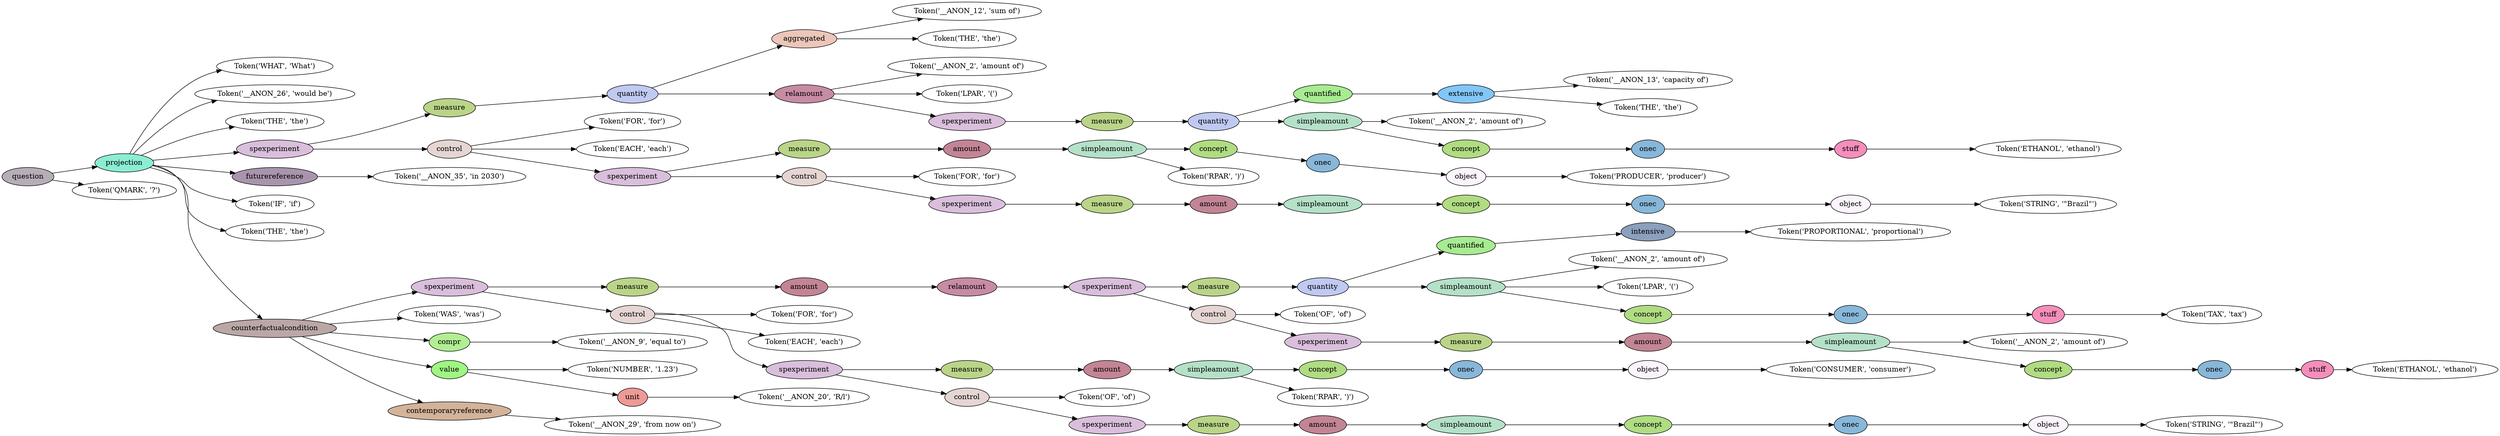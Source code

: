 digraph G {
rankdir=LR;
0 [label="Token('WHAT', 'What')"];
1 [label="Token('__ANON_26', 'would be')"];
2 [label="Token('THE', 'the')"];
3 [label="Token('__ANON_12', 'sum of')"];
4 [label="Token('THE', 'the')"];
5 [fillcolor="#ecc6b9", label=aggregated, style=filled];
5 -> 3;
5 -> 4;
6 [label="Token('__ANON_2', 'amount of')"];
7 [label="Token('LPAR', '(')"];
8 [label="Token('__ANON_13', 'capacity of')"];
9 [label="Token('THE', 'the')"];
10 [fillcolor="#82c6f8", label=extensive, style=filled];
10 -> 8;
10 -> 9;
11 [fillcolor="#a7ec91", label=quantified, style=filled];
11 -> 10;
12 [label="Token('__ANON_2', 'amount of')"];
13 [label="Token('ETHANOL', 'ethanol')"];
14 [fillcolor="#f68ebb", label=stuff, style=filled];
14 -> 13;
15 [fillcolor="#87b7d9", label=onec, style=filled];
15 -> 14;
16 [fillcolor="#b0dc82", label=concept, style=filled];
16 -> 15;
17 [fillcolor="#b4e1c8", label=simpleamount, style=filled];
17 -> 12;
17 -> 16;
18 [fillcolor="#c0c9f1", label=quantity, style=filled];
18 -> 11;
18 -> 17;
19 [fillcolor="#bad588", label=measure, style=filled];
19 -> 18;
20 [fillcolor="#dabfdc", label=spexperiment, style=filled];
20 -> 19;
21 [fillcolor="#c78ba4", label=relamount, style=filled];
21 -> 6;
21 -> 7;
21 -> 20;
22 [fillcolor="#c0c9f1", label=quantity, style=filled];
22 -> 5;
22 -> 21;
23 [fillcolor="#bad588", label=measure, style=filled];
23 -> 22;
24 [label="Token('FOR', 'for')"];
25 [label="Token('EACH', 'each')"];
26 [label="Token('PRODUCER', 'producer')"];
27 [fillcolor="#fbf4fd", label=object, style=filled];
27 -> 26;
28 [fillcolor="#87b7d9", label=onec, style=filled];
28 -> 27;
29 [fillcolor="#b0dc82", label=concept, style=filled];
29 -> 28;
30 [label="Token('RPAR', ')')"];
31 [fillcolor="#b4e1c8", label=simpleamount, style=filled];
31 -> 29;
31 -> 30;
32 [fillcolor="#c38595", label=amount, style=filled];
32 -> 31;
33 [fillcolor="#bad588", label=measure, style=filled];
33 -> 32;
34 [label="Token('FOR', 'for')"];
35 [label="Token('STRING', '\"Brazil\"')"];
36 [fillcolor="#fbf4fd", label=object, style=filled];
36 -> 35;
37 [fillcolor="#87b7d9", label=onec, style=filled];
37 -> 36;
38 [fillcolor="#b0dc82", label=concept, style=filled];
38 -> 37;
39 [fillcolor="#b4e1c8", label=simpleamount, style=filled];
39 -> 38;
40 [fillcolor="#c38595", label=amount, style=filled];
40 -> 39;
41 [fillcolor="#bad588", label=measure, style=filled];
41 -> 40;
42 [fillcolor="#dabfdc", label=spexperiment, style=filled];
42 -> 41;
43 [fillcolor="#e5d5d3", label=control, style=filled];
43 -> 34;
43 -> 42;
44 [fillcolor="#dabfdc", label=spexperiment, style=filled];
44 -> 33;
44 -> 43;
45 [fillcolor="#e5d5d3", label=control, style=filled];
45 -> 24;
45 -> 25;
45 -> 44;
46 [fillcolor="#dabfdc", label=spexperiment, style=filled];
46 -> 23;
46 -> 45;
47 [label="Token('__ANON_35', 'in 2030')"];
48 [fillcolor="#a994ad", label=futurereference, style=filled];
48 -> 47;
49 [label="Token('IF', 'if')"];
50 [label="Token('THE', 'the')"];
51 [label="Token('PROPORTIONAL', 'proportional')"];
52 [fillcolor="#8ba0bd", label=intensive, style=filled];
52 -> 51;
53 [fillcolor="#a7ec91", label=quantified, style=filled];
53 -> 52;
54 [label="Token('__ANON_2', 'amount of')"];
55 [label="Token('LPAR', '(')"];
56 [label="Token('TAX', 'tax')"];
57 [fillcolor="#f68ebb", label=stuff, style=filled];
57 -> 56;
58 [fillcolor="#87b7d9", label=onec, style=filled];
58 -> 57;
59 [fillcolor="#b0dc82", label=concept, style=filled];
59 -> 58;
60 [fillcolor="#b4e1c8", label=simpleamount, style=filled];
60 -> 54;
60 -> 55;
60 -> 59;
61 [fillcolor="#c0c9f1", label=quantity, style=filled];
61 -> 53;
61 -> 60;
62 [fillcolor="#bad588", label=measure, style=filled];
62 -> 61;
63 [label="Token('OF', 'of')"];
64 [label="Token('__ANON_2', 'amount of')"];
65 [label="Token('ETHANOL', 'ethanol')"];
66 [fillcolor="#f68ebb", label=stuff, style=filled];
66 -> 65;
67 [fillcolor="#87b7d9", label=onec, style=filled];
67 -> 66;
68 [fillcolor="#b0dc82", label=concept, style=filled];
68 -> 67;
69 [fillcolor="#b4e1c8", label=simpleamount, style=filled];
69 -> 64;
69 -> 68;
70 [fillcolor="#c38595", label=amount, style=filled];
70 -> 69;
71 [fillcolor="#bad588", label=measure, style=filled];
71 -> 70;
72 [fillcolor="#dabfdc", label=spexperiment, style=filled];
72 -> 71;
73 [fillcolor="#e5d5d3", label=control, style=filled];
73 -> 63;
73 -> 72;
74 [fillcolor="#dabfdc", label=spexperiment, style=filled];
74 -> 62;
74 -> 73;
75 [fillcolor="#c78ba4", label=relamount, style=filled];
75 -> 74;
76 [fillcolor="#c38595", label=amount, style=filled];
76 -> 75;
77 [fillcolor="#bad588", label=measure, style=filled];
77 -> 76;
78 [label="Token('FOR', 'for')"];
79 [label="Token('EACH', 'each')"];
80 [label="Token('CONSUMER', 'consumer')"];
81 [fillcolor="#fbf4fd", label=object, style=filled];
81 -> 80;
82 [fillcolor="#87b7d9", label=onec, style=filled];
82 -> 81;
83 [fillcolor="#b0dc82", label=concept, style=filled];
83 -> 82;
84 [label="Token('RPAR', ')')"];
85 [fillcolor="#b4e1c8", label=simpleamount, style=filled];
85 -> 83;
85 -> 84;
86 [fillcolor="#c38595", label=amount, style=filled];
86 -> 85;
87 [fillcolor="#bad588", label=measure, style=filled];
87 -> 86;
88 [label="Token('OF', 'of')"];
89 [label="Token('STRING', '\"Brazil\"')"];
90 [fillcolor="#fbf4fd", label=object, style=filled];
90 -> 89;
91 [fillcolor="#87b7d9", label=onec, style=filled];
91 -> 90;
92 [fillcolor="#b0dc82", label=concept, style=filled];
92 -> 91;
93 [fillcolor="#b4e1c8", label=simpleamount, style=filled];
93 -> 92;
94 [fillcolor="#c38595", label=amount, style=filled];
94 -> 93;
95 [fillcolor="#bad588", label=measure, style=filled];
95 -> 94;
96 [fillcolor="#dabfdc", label=spexperiment, style=filled];
96 -> 95;
97 [fillcolor="#e5d5d3", label=control, style=filled];
97 -> 88;
97 -> 96;
98 [fillcolor="#dabfdc", label=spexperiment, style=filled];
98 -> 87;
98 -> 97;
99 [fillcolor="#e5d5d3", label=control, style=filled];
99 -> 78;
99 -> 79;
99 -> 98;
100 [fillcolor="#dabfdc", label=spexperiment, style=filled];
100 -> 77;
100 -> 99;
101 [label="Token('WAS', 'was')"];
102 [label="Token('__ANON_9', 'equal to')"];
103 [fillcolor="#b2ee92", label=compr, style=filled];
103 -> 102;
104 [label="Token('NUMBER', '1.23')"];
105 [label="Token('__ANON_20', 'R/l')"];
106 [fillcolor="#ed9a96", label=unit, style=filled];
106 -> 105;
107 [fillcolor="#9ff783", label=value, style=filled];
107 -> 104;
107 -> 106;
108 [label="Token('__ANON_29', 'from now on')"];
109 [fillcolor="#d3b39a", label=contemporaryreference, style=filled];
109 -> 108;
110 [fillcolor="#baa7a6", label=counterfactualcondition, style=filled];
110 -> 100;
110 -> 101;
110 -> 103;
110 -> 107;
110 -> 109;
111 [fillcolor="#8beed2", label=projection, style=filled];
111 -> 0;
111 -> 1;
111 -> 2;
111 -> 46;
111 -> 48;
111 -> 49;
111 -> 50;
111 -> 110;
112 [label="Token('QMARK', '?')"];
113 [fillcolor="#b7adb8", label=question, style=filled];
113 -> 111;
113 -> 112;
}

